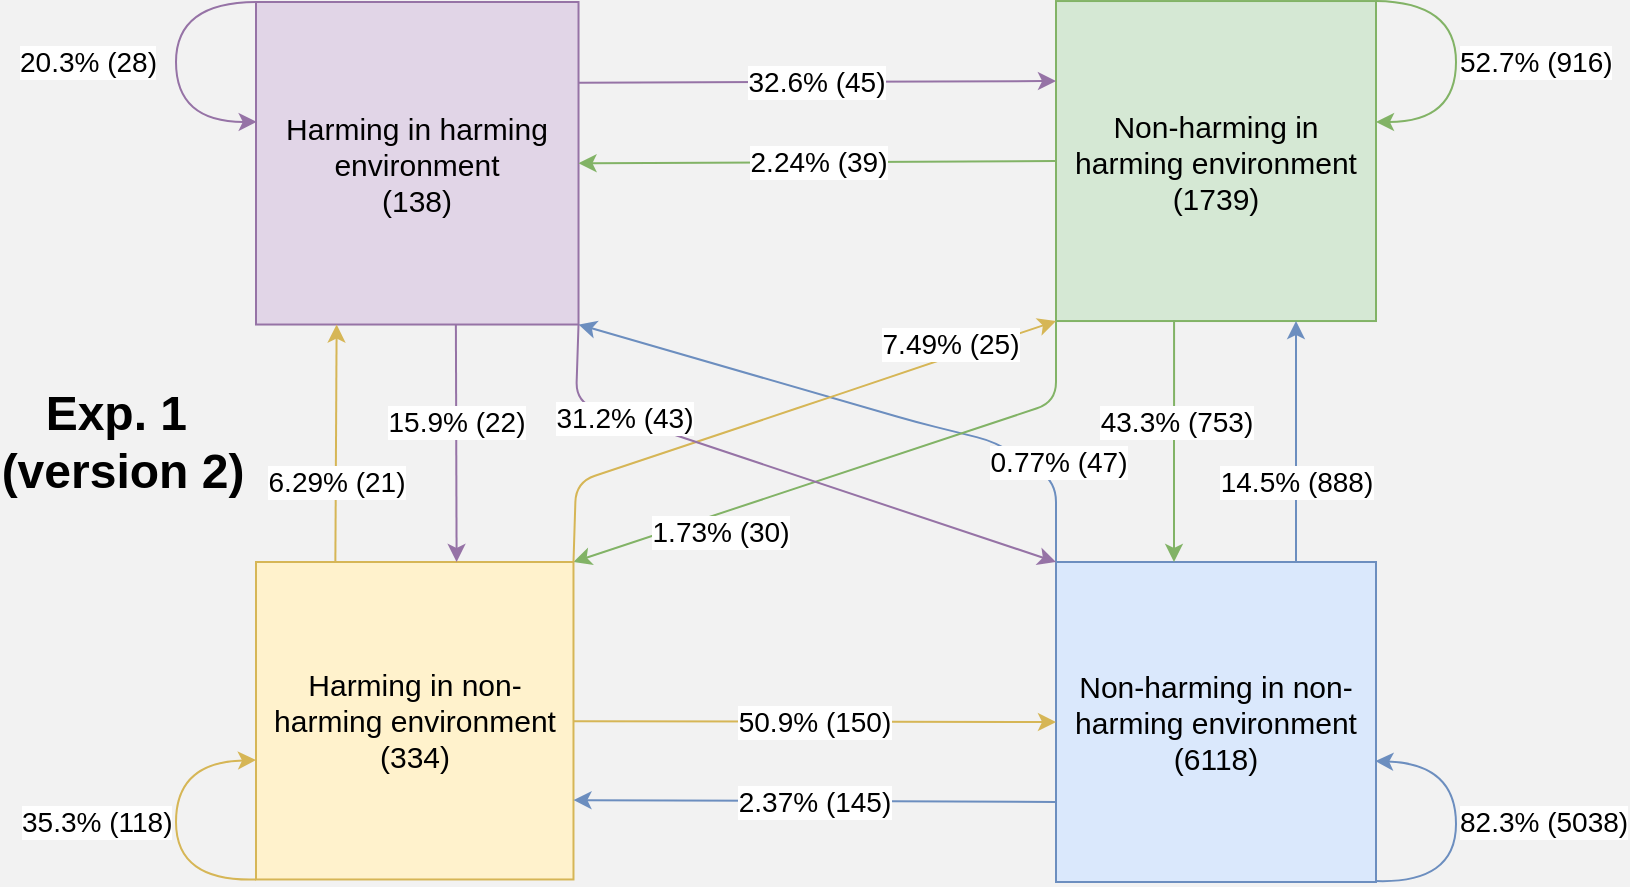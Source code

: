 <mxfile version="20.7.4" type="device"><diagram id="mnQWSfPHZrlp0dDHfilx" name="Page-1"><mxGraphModel dx="1242" dy="816" grid="0" gridSize="10" guides="1" tooltips="1" connect="1" arrows="1" fold="1" page="1" pageScale="1" pageWidth="900" pageHeight="1600" background="#F2F2F2" math="0" shadow="0"><root><mxCell id="0"/><mxCell id="1" parent="0"/><mxCell id="OVDw2p8quSQXNzQPu-ti-44" value="" style="group" parent="1" vertex="1" connectable="0"><mxGeometry x="120" y="119.52" width="640" height="441.48" as="geometry"/></mxCell><mxCell id="OVDw2p8quSQXNzQPu-ti-1" value="&lt;font style=&quot;font-size: 15px;&quot;&gt;Harming in harming environment &lt;br&gt;(138)&lt;/font&gt;" style="whiteSpace=wrap;html=1;aspect=fixed;fillColor=#e1d5e7;strokeColor=#9673a6;" parent="OVDw2p8quSQXNzQPu-ti-44" vertex="1"><mxGeometry x="40" y="0.48" width="161.26" height="161.26" as="geometry"/></mxCell><mxCell id="OVDw2p8quSQXNzQPu-ti-3" value="&lt;font style=&quot;font-size: 15px;&quot;&gt;Non-harming in harming environment (1739)&lt;/font&gt;" style="whiteSpace=wrap;html=1;aspect=fixed;fillColor=#d5e8d4;strokeColor=#82b366;" parent="OVDw2p8quSQXNzQPu-ti-44" vertex="1"><mxGeometry x="440" width="160" height="160" as="geometry"/></mxCell><mxCell id="OVDw2p8quSQXNzQPu-ti-4" value="&lt;font style=&quot;font-size: 15px;&quot;&gt;Non-harming in non-harming environment (6118)&lt;/font&gt;" style="whiteSpace=wrap;html=1;aspect=fixed;fillColor=#dae8fc;strokeColor=#6c8ebf;" parent="OVDw2p8quSQXNzQPu-ti-44" vertex="1"><mxGeometry x="440" y="280.48" width="160" height="160" as="geometry"/></mxCell><mxCell id="OVDw2p8quSQXNzQPu-ti-5" value="&lt;font style=&quot;font-size: 15px;&quot;&gt;Harming in non-harming environment (334)&lt;/font&gt;" style="whiteSpace=wrap;html=1;aspect=fixed;fillColor=#fff2cc;strokeColor=#d6b656;" parent="OVDw2p8quSQXNzQPu-ti-44" vertex="1"><mxGeometry x="40" y="280.48" width="158.74" height="158.74" as="geometry"/></mxCell><mxCell id="OVDw2p8quSQXNzQPu-ti-6" value="&lt;span style=&quot;font-size: 14px;&quot;&gt;50.9% (150)&lt;/span&gt;" style="endArrow=classic;html=1;rounded=0;exitX=1;exitY=0.25;exitDx=0;exitDy=0;entryX=0;entryY=0.25;entryDx=0;entryDy=0;fillColor=#fff2cc;strokeColor=#d6b656;" parent="OVDw2p8quSQXNzQPu-ti-44" edge="1"><mxGeometry width="50" height="50" relative="1" as="geometry"><mxPoint x="198.74" y="360.165" as="sourcePoint"/><mxPoint x="440" y="360.48" as="targetPoint"/></mxGeometry></mxCell><mxCell id="OVDw2p8quSQXNzQPu-ti-8" value="&lt;font style=&quot;font-size: 14px;&quot;&gt;2.37% (145)&lt;/font&gt;" style="endArrow=classic;html=1;rounded=0;exitX=0;exitY=0.75;exitDx=0;exitDy=0;entryX=1;entryY=0.75;entryDx=0;entryDy=0;fillColor=#dae8fc;strokeColor=#6c8ebf;" parent="OVDw2p8quSQXNzQPu-ti-44" source="OVDw2p8quSQXNzQPu-ti-4" target="OVDw2p8quSQXNzQPu-ti-5" edge="1"><mxGeometry x="0.003" width="50" height="50" relative="1" as="geometry"><mxPoint x="306.087" y="300.48" as="sourcePoint"/><mxPoint x="375.652" y="225.48" as="targetPoint"/><mxPoint as="offset"/></mxGeometry></mxCell><mxCell id="OVDw2p8quSQXNzQPu-ti-11" value="&lt;span style=&quot;font-size: 14px;&quot;&gt;32.6% (45)&lt;/span&gt;" style="endArrow=classic;html=1;rounded=0;exitX=1;exitY=0.25;exitDx=0;exitDy=0;entryX=0;entryY=0.25;entryDx=0;entryDy=0;fillColor=#e1d5e7;strokeColor=#9673a6;" parent="OVDw2p8quSQXNzQPu-ti-44" source="OVDw2p8quSQXNzQPu-ti-1" target="OVDw2p8quSQXNzQPu-ti-3" edge="1"><mxGeometry x="-0.003" width="50" height="50" relative="1" as="geometry"><mxPoint x="197.948" y="59.923" as="sourcePoint"/><mxPoint x="440" y="59.48" as="targetPoint"/><mxPoint as="offset"/></mxGeometry></mxCell><mxCell id="OVDw2p8quSQXNzQPu-ti-13" value="&lt;font style=&quot;font-size: 14px;&quot;&gt;2.24% (39)&lt;/font&gt;" style="endArrow=classic;html=1;rounded=0;exitX=0;exitY=0.5;exitDx=0;exitDy=0;entryX=1;entryY=0.5;entryDx=0;entryDy=0;fillColor=#d5e8d4;strokeColor=#82b366;" parent="OVDw2p8quSQXNzQPu-ti-44" source="OVDw2p8quSQXNzQPu-ti-3" target="OVDw2p8quSQXNzQPu-ti-1" edge="1"><mxGeometry width="50" height="50" relative="1" as="geometry"><mxPoint x="431.304" y="108.871" as="sourcePoint"/><mxPoint x="201.26" y="111.12" as="targetPoint"/></mxGeometry></mxCell><mxCell id="OVDw2p8quSQXNzQPu-ti-15" value="&lt;font style=&quot;font-size: 14px;&quot;&gt;6.29% (21)&lt;/font&gt;" style="endArrow=classic;html=1;rounded=0;exitX=0.25;exitY=0;exitDx=0;exitDy=0;entryX=0.25;entryY=1;entryDx=0;entryDy=0;fillColor=#fff2cc;strokeColor=#d6b656;" parent="OVDw2p8quSQXNzQPu-ti-44" source="OVDw2p8quSQXNzQPu-ti-5" target="OVDw2p8quSQXNzQPu-ti-1" edge="1"><mxGeometry x="-0.326" width="50" height="50" relative="1" as="geometry"><mxPoint x="306.087" y="300.48" as="sourcePoint"/><mxPoint x="97.391" y="165.48" as="targetPoint"/><mxPoint as="offset"/></mxGeometry></mxCell><mxCell id="OVDw2p8quSQXNzQPu-ti-16" value="&lt;font style=&quot;font-size: 14px;&quot;&gt;14.5% (888)&lt;/font&gt;" style="endArrow=classic;html=1;rounded=0;exitX=0.75;exitY=0;exitDx=0;exitDy=0;entryX=0.75;entryY=1;entryDx=0;entryDy=0;fillColor=#dae8fc;strokeColor=#6c8ebf;" parent="OVDw2p8quSQXNzQPu-ti-44" source="OVDw2p8quSQXNzQPu-ti-4" target="OVDw2p8quSQXNzQPu-ti-3" edge="1"><mxGeometry x="-0.336" width="50" height="50" relative="1" as="geometry"><mxPoint x="556.522" y="300.48" as="sourcePoint"/><mxPoint x="556.522" y="180.48" as="targetPoint"/><mxPoint as="offset"/></mxGeometry></mxCell><mxCell id="OVDw2p8quSQXNzQPu-ti-17" value="&lt;font style=&quot;font-size: 14px;&quot;&gt;43.3% (753)&lt;/font&gt;" style="endArrow=classic;html=1;rounded=0;exitX=0.369;exitY=0.997;exitDx=0;exitDy=0;entryX=0.5;entryY=0;entryDx=0;entryDy=0;exitPerimeter=0;fillColor=#d5e8d4;strokeColor=#82b366;" parent="OVDw2p8quSQXNzQPu-ti-44" source="OVDw2p8quSQXNzQPu-ti-3" edge="1"><mxGeometry x="-0.157" y="1" width="50" height="50" relative="1" as="geometry"><mxPoint x="499" y="160" as="sourcePoint"/><mxPoint x="499" y="280.48" as="targetPoint"/><mxPoint as="offset"/></mxGeometry></mxCell><mxCell id="OVDw2p8quSQXNzQPu-ti-18" value="&lt;font style=&quot;font-size: 14px;&quot;&gt;15.9% (22)&lt;/font&gt;" style="endArrow=classic;html=1;rounded=0;entryX=0.75;entryY=0;entryDx=0;entryDy=0;exitX=0.75;exitY=1;exitDx=0;exitDy=0;fillColor=#e1d5e7;strokeColor=#9673a6;" parent="OVDw2p8quSQXNzQPu-ti-44" edge="1"><mxGeometry x="-0.179" width="50" height="50" relative="1" as="geometry"><mxPoint x="139.945" y="161.74" as="sourcePoint"/><mxPoint x="140.305" y="280.48" as="targetPoint"/><mxPoint as="offset"/></mxGeometry></mxCell><mxCell id="OVDw2p8quSQXNzQPu-ti-29" value="0.77% (47)" style="endArrow=classic;html=1;fontSize=14;exitX=0;exitY=0;exitDx=0;exitDy=0;entryX=1;entryY=1;entryDx=0;entryDy=0;fillColor=#dae8fc;strokeColor=#6c8ebf;rounded=1;fontColor=#000000;" parent="OVDw2p8quSQXNzQPu-ti-44" source="OVDw2p8quSQXNzQPu-ti-4" target="OVDw2p8quSQXNzQPu-ti-1" edge="1"><mxGeometry x="-0.692" y="-9" width="50" height="50" relative="1" as="geometry"><mxPoint x="306.087" y="255.48" as="sourcePoint"/><mxPoint x="375.652" y="180.48" as="targetPoint"/><Array as="points"><mxPoint x="440" y="240.48"/><mxPoint x="410" y="220.48"/><mxPoint x="370" y="210.48"/></Array><mxPoint as="offset"/></mxGeometry></mxCell><mxCell id="OVDw2p8quSQXNzQPu-ti-32" value="1.73% (30)" style="endArrow=classic;html=1;fontSize=14;exitX=0;exitY=1;exitDx=0;exitDy=0;entryX=1;entryY=0;entryDx=0;entryDy=0;fillColor=#d5e8d4;strokeColor=#82b366;rounded=1;" parent="OVDw2p8quSQXNzQPu-ti-44" source="OVDw2p8quSQXNzQPu-ti-3" target="OVDw2p8quSQXNzQPu-ti-5" edge="1"><mxGeometry x="0.495" y="9" width="50" height="50" relative="1" as="geometry"><mxPoint x="306.087" y="255.48" as="sourcePoint"/><mxPoint x="375.652" y="180.48" as="targetPoint"/><Array as="points"><mxPoint x="440" y="200.48"/></Array><mxPoint as="offset"/></mxGeometry></mxCell><mxCell id="OVDw2p8quSQXNzQPu-ti-35" value="&lt;font style=&quot;font-size: 14px;&quot;&gt;35.3% (118)&lt;/font&gt;" style="curved=1;endArrow=classic;html=1;rounded=0;labelPosition=right;verticalLabelPosition=middle;align=left;verticalAlign=middle;entryX=0;entryY=0.624;entryDx=0;entryDy=0;entryPerimeter=0;exitX=0;exitY=1;exitDx=0;exitDy=0;fillColor=#fff2cc;strokeColor=#d6b656;" parent="OVDw2p8quSQXNzQPu-ti-44" source="OVDw2p8quSQXNzQPu-ti-5" target="OVDw2p8quSQXNzQPu-ti-5" edge="1"><mxGeometry x="0.0" y="79" width="50" height="50" relative="1" as="geometry"><mxPoint x="42" y="457.48" as="sourcePoint"/><mxPoint x="41.739" y="404.88" as="targetPoint"/><Array as="points"><mxPoint y="440.48"/><mxPoint y="380.48"/></Array><mxPoint as="offset"/></mxGeometry></mxCell><mxCell id="OVDw2p8quSQXNzQPu-ti-37" value="&lt;font style=&quot;font-size: 14px;&quot;&gt;82.3% (5038)&lt;/font&gt;" style="curved=1;endArrow=classic;html=1;rounded=0;exitX=0;exitY=1;exitDx=0;exitDy=0;labelPosition=right;verticalLabelPosition=middle;align=left;verticalAlign=middle;entryX=0;entryY=0.667;entryDx=0;entryDy=0;entryPerimeter=0;fillColor=#dae8fc;strokeColor=#6c8ebf;" parent="OVDw2p8quSQXNzQPu-ti-44" edge="1"><mxGeometry x="0.014" width="50" height="50" relative="1" as="geometry"><mxPoint x="599.652" y="439.98" as="sourcePoint"/><mxPoint x="599.652" y="380.04" as="targetPoint"/><Array as="points"><mxPoint x="640" y="441.48"/><mxPoint x="640" y="381.48"/></Array><mxPoint as="offset"/></mxGeometry></mxCell><mxCell id="OVDw2p8quSQXNzQPu-ti-38" value="7.49% (25)" style="endArrow=classic;html=1;fontSize=14;entryX=0;entryY=1;entryDx=0;entryDy=0;rounded=1;fillColor=#fff2cc;strokeColor=#d6b656;exitX=1;exitY=0;exitDx=0;exitDy=0;" parent="OVDw2p8quSQXNzQPu-ti-44" source="OVDw2p8quSQXNzQPu-ti-5" target="OVDw2p8quSQXNzQPu-ti-3" edge="1"><mxGeometry x="0.632" y="6" width="50" height="50" relative="1" as="geometry"><mxPoint x="201.256" y="280.48" as="sourcePoint"/><mxPoint x="423.864" y="160.48" as="targetPoint"/><Array as="points"><mxPoint x="200" y="240.48"/><mxPoint x="320" y="200.48"/></Array><mxPoint as="offset"/></mxGeometry></mxCell><mxCell id="OVDw2p8quSQXNzQPu-ti-39" value="&lt;font style=&quot;font-size: 14px;&quot;&gt;52.7% (916)&lt;/font&gt;" style="curved=1;endArrow=classic;html=1;rounded=0;exitX=1;exitY=0;exitDx=0;exitDy=0;labelPosition=right;verticalLabelPosition=middle;align=left;verticalAlign=middle;fillColor=#d5e8d4;strokeColor=#82b366;" parent="OVDw2p8quSQXNzQPu-ti-44" source="OVDw2p8quSQXNzQPu-ti-3" edge="1"><mxGeometry width="50" height="50" relative="1" as="geometry"><mxPoint x="595.478" y="0.48" as="sourcePoint"/><mxPoint x="600" y="60.48" as="targetPoint"/><Array as="points"><mxPoint x="640" y="0.48"/><mxPoint x="640" y="60.48"/></Array><mxPoint as="offset"/></mxGeometry></mxCell><mxCell id="OVDw2p8quSQXNzQPu-ti-40" value="&lt;font style=&quot;font-size: 14px;&quot;&gt;20.3% (28)&lt;/font&gt;" style="curved=1;endArrow=classic;html=1;rounded=0;exitX=0;exitY=1;exitDx=0;exitDy=0;labelPosition=right;verticalLabelPosition=middle;align=left;verticalAlign=middle;entryX=0;entryY=0.667;entryDx=0;entryDy=0;entryPerimeter=0;fillColor=#e1d5e7;strokeColor=#9673a6;" parent="OVDw2p8quSQXNzQPu-ti-44" edge="1"><mxGeometry y="-80" width="50" height="50" relative="1" as="geometry"><mxPoint x="40.348" y="0.48" as="sourcePoint"/><mxPoint x="40.348" y="60.42" as="targetPoint"/><Array as="points"><mxPoint y="0.48"/><mxPoint y="60.48"/></Array><mxPoint as="offset"/></mxGeometry></mxCell><mxCell id="OVDw2p8quSQXNzQPu-ti-41" value="31.2% (43)" style="endArrow=classic;html=1;fontSize=14;entryX=0;entryY=0;entryDx=0;entryDy=0;fillColor=#e1d5e7;strokeColor=#9673a6;exitX=1;exitY=1;exitDx=0;exitDy=0;rounded=1;" parent="OVDw2p8quSQXNzQPu-ti-44" source="OVDw2p8quSQXNzQPu-ti-1" target="OVDw2p8quSQXNzQPu-ti-4" edge="1"><mxGeometry x="-0.561" width="50" height="50" relative="1" as="geometry"><mxPoint x="208.696" y="180.48" as="sourcePoint"/><mxPoint x="375.652" y="180.48" as="targetPoint"/><Array as="points"><mxPoint x="200" y="200.48"/></Array><mxPoint as="offset"/></mxGeometry></mxCell><mxCell id="eUg5q84yZtCrpXzW1KgH-1" value="Exp. 1&amp;nbsp;&lt;br&gt;(version 2)" style="text;strokeColor=none;fillColor=none;html=1;fontSize=24;fontStyle=1;verticalAlign=middle;align=center;" parent="1" vertex="1"><mxGeometry x="43" y="320.26" width="100" height="40" as="geometry"/></mxCell></root></mxGraphModel></diagram></mxfile>